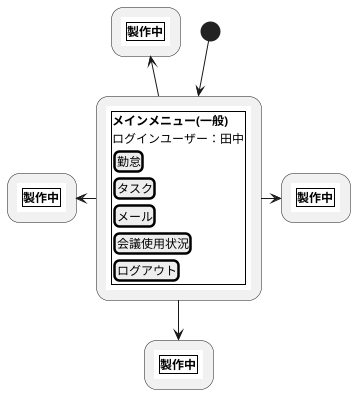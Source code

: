 @startsalt
@startuml
(*) --> "
{{
salt
{+
<b>メインメニュー(一般)
ログインユーザー：田中
[勤怠]
[タスク]
[メール]
[会議使用状況]
[ログアウト]
}
}}
" as subMenu
subMenu -right-> "
{{
salt
{+
<b>製作中
}
}}
" as subMenu2
subMenu -down-> "
{{
salt
{+
<b>製作中
}
}}
" as subMenu3
subMenu -left-> "
{{
salt
{+
<b>製作中
}
}}
" as subMenu4
subMenu -up-> "
{{
salt
{+
<b>製作中
}
}}
"
@enduml
@endsalt